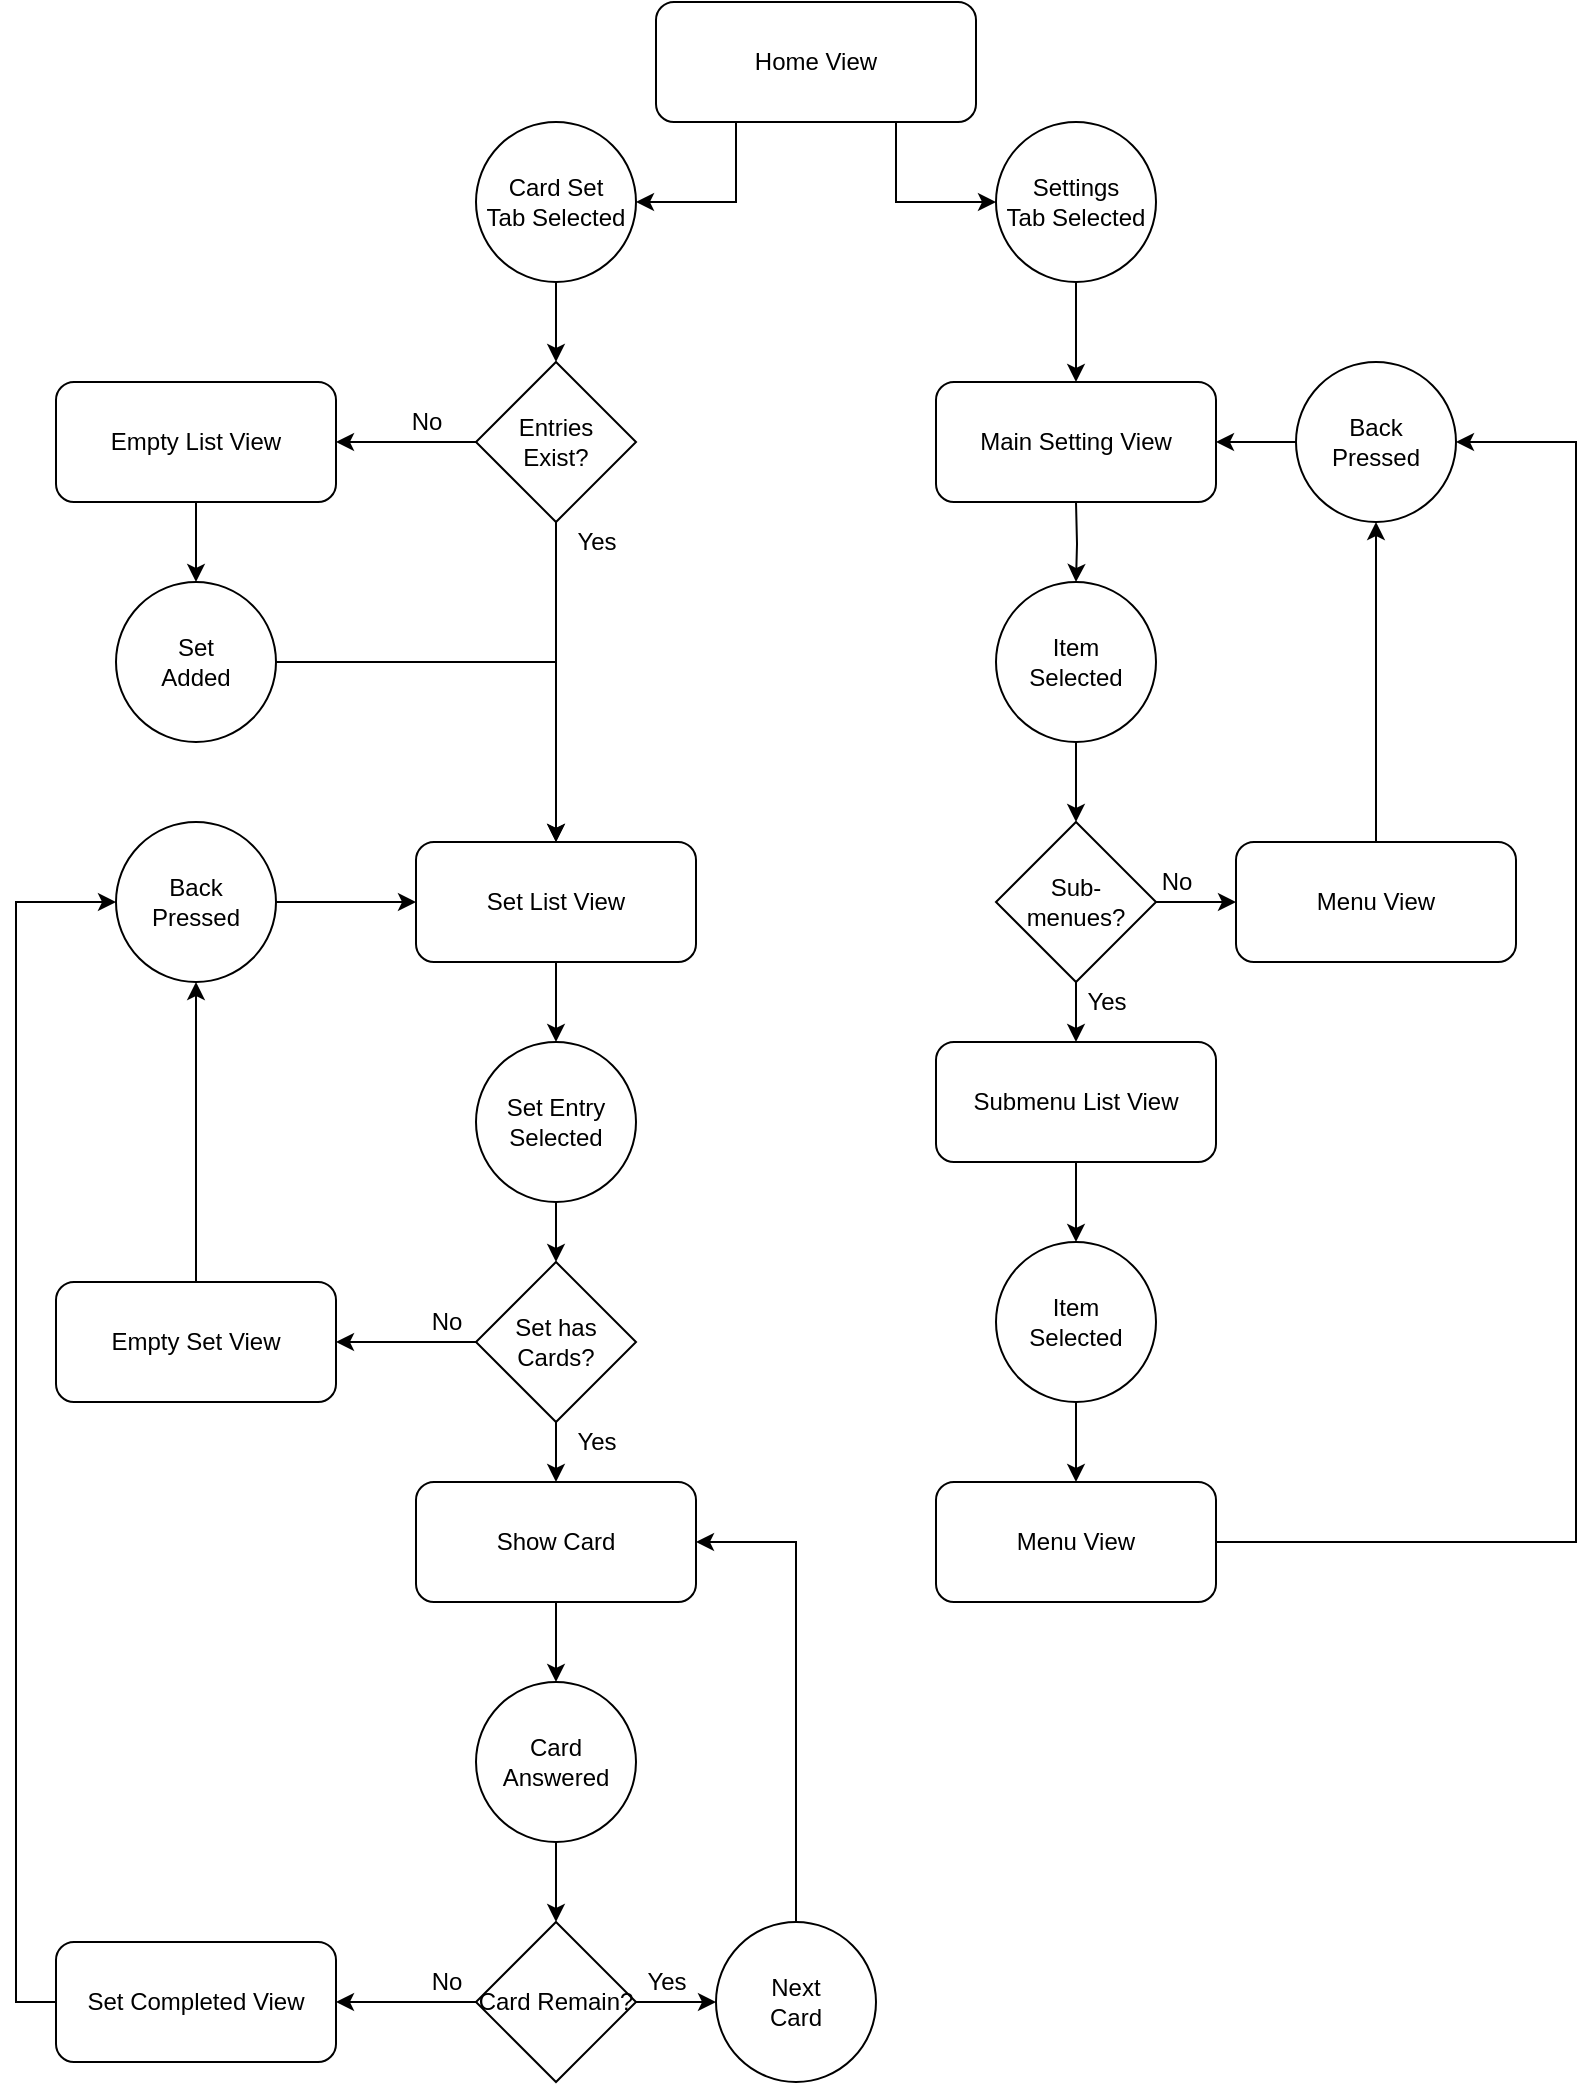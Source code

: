 <mxfile version="12.4.2" type="device" pages="1"><diagram id="5CMUmpBJb1rp1UkNdY-0" name="Page-1"><mxGraphModel dx="1106" dy="767" grid="1" gridSize="10" guides="1" tooltips="1" connect="1" arrows="1" fold="1" page="1" pageScale="1" pageWidth="827" pageHeight="1169" math="0" shadow="0"><root><mxCell id="0"/><mxCell id="1" parent="0"/><mxCell id="8MFa7uWNjwrP4qsMhcpm-52" style="edgeStyle=orthogonalEdgeStyle;rounded=0;orthogonalLoop=1;jettySize=auto;html=1;exitX=0.5;exitY=1;exitDx=0;exitDy=0;entryX=0.5;entryY=0;entryDx=0;entryDy=0;" edge="1" parent="1" source="8MFa7uWNjwrP4qsMhcpm-1" target="8MFa7uWNjwrP4qsMhcpm-42"><mxGeometry relative="1" as="geometry"/></mxCell><mxCell id="8MFa7uWNjwrP4qsMhcpm-1" value="Card&amp;nbsp;Set&lt;br&gt;Tab Selected" style="ellipse;whiteSpace=wrap;html=1;aspect=fixed;" vertex="1" parent="1"><mxGeometry x="250" y="70" width="80" height="80" as="geometry"/></mxCell><mxCell id="8MFa7uWNjwrP4qsMhcpm-12" style="edgeStyle=orthogonalEdgeStyle;rounded=0;orthogonalLoop=1;jettySize=auto;html=1;exitX=0.75;exitY=1;exitDx=0;exitDy=0;entryX=0;entryY=0.5;entryDx=0;entryDy=0;" edge="1" parent="1" source="8MFa7uWNjwrP4qsMhcpm-2" target="8MFa7uWNjwrP4qsMhcpm-3"><mxGeometry relative="1" as="geometry"/></mxCell><mxCell id="8MFa7uWNjwrP4qsMhcpm-13" style="edgeStyle=orthogonalEdgeStyle;rounded=0;orthogonalLoop=1;jettySize=auto;html=1;exitX=0.25;exitY=1;exitDx=0;exitDy=0;entryX=1;entryY=0.5;entryDx=0;entryDy=0;" edge="1" parent="1" source="8MFa7uWNjwrP4qsMhcpm-2" target="8MFa7uWNjwrP4qsMhcpm-1"><mxGeometry relative="1" as="geometry"/></mxCell><mxCell id="8MFa7uWNjwrP4qsMhcpm-2" value="Home View" style="rounded=1;whiteSpace=wrap;html=1;" vertex="1" parent="1"><mxGeometry x="340" y="10" width="160" height="60" as="geometry"/></mxCell><mxCell id="8MFa7uWNjwrP4qsMhcpm-8" style="edgeStyle=orthogonalEdgeStyle;rounded=0;orthogonalLoop=1;jettySize=auto;html=1;entryX=0.5;entryY=0;entryDx=0;entryDy=0;" edge="1" parent="1" source="8MFa7uWNjwrP4qsMhcpm-3"><mxGeometry relative="1" as="geometry"><mxPoint x="550" y="200" as="targetPoint"/></mxGeometry></mxCell><mxCell id="8MFa7uWNjwrP4qsMhcpm-3" value="Settings&lt;br&gt;Tab Selected" style="ellipse;whiteSpace=wrap;html=1;aspect=fixed;" vertex="1" parent="1"><mxGeometry x="510" y="70" width="80" height="80" as="geometry"/></mxCell><mxCell id="8MFa7uWNjwrP4qsMhcpm-63" style="edgeStyle=orthogonalEdgeStyle;rounded=0;orthogonalLoop=1;jettySize=auto;html=1;exitX=0.5;exitY=1;exitDx=0;exitDy=0;entryX=0.5;entryY=0;entryDx=0;entryDy=0;" edge="1" parent="1" target="8MFa7uWNjwrP4qsMhcpm-62"><mxGeometry relative="1" as="geometry"><mxPoint x="550" y="260" as="sourcePoint"/></mxGeometry></mxCell><mxCell id="8MFa7uWNjwrP4qsMhcpm-4" value="Main Setting View" style="rounded=1;whiteSpace=wrap;html=1;" vertex="1" parent="1"><mxGeometry x="480" y="200" width="140" height="60" as="geometry"/></mxCell><mxCell id="8MFa7uWNjwrP4qsMhcpm-16" style="edgeStyle=orthogonalEdgeStyle;rounded=0;orthogonalLoop=1;jettySize=auto;html=1;exitX=0.5;exitY=1;exitDx=0;exitDy=0;entryX=0.5;entryY=0;entryDx=0;entryDy=0;" edge="1" parent="1" source="8MFa7uWNjwrP4qsMhcpm-5" target="8MFa7uWNjwrP4qsMhcpm-15"><mxGeometry relative="1" as="geometry"/></mxCell><mxCell id="8MFa7uWNjwrP4qsMhcpm-5" value="Set List View" style="rounded=1;whiteSpace=wrap;html=1;" vertex="1" parent="1"><mxGeometry x="220" y="430" width="140" height="60" as="geometry"/></mxCell><mxCell id="8MFa7uWNjwrP4qsMhcpm-35" style="edgeStyle=orthogonalEdgeStyle;rounded=0;orthogonalLoop=1;jettySize=auto;html=1;exitX=0.5;exitY=1;exitDx=0;exitDy=0;entryX=0.5;entryY=0;entryDx=0;entryDy=0;" edge="1" parent="1" source="8MFa7uWNjwrP4qsMhcpm-15" target="8MFa7uWNjwrP4qsMhcpm-34"><mxGeometry relative="1" as="geometry"/></mxCell><mxCell id="8MFa7uWNjwrP4qsMhcpm-15" value="Set Entry&lt;br&gt;Selected" style="ellipse;whiteSpace=wrap;html=1;aspect=fixed;" vertex="1" parent="1"><mxGeometry x="250" y="530" width="80" height="80" as="geometry"/></mxCell><mxCell id="8MFa7uWNjwrP4qsMhcpm-77" style="edgeStyle=orthogonalEdgeStyle;rounded=0;orthogonalLoop=1;jettySize=auto;html=1;exitX=0.5;exitY=0;exitDx=0;exitDy=0;entryX=0.5;entryY=1;entryDx=0;entryDy=0;" edge="1" parent="1" source="8MFa7uWNjwrP4qsMhcpm-18" target="8MFa7uWNjwrP4qsMhcpm-75"><mxGeometry relative="1" as="geometry"/></mxCell><mxCell id="8MFa7uWNjwrP4qsMhcpm-18" value="Empty Set View" style="rounded=1;whiteSpace=wrap;html=1;" vertex="1" parent="1"><mxGeometry x="40" y="650" width="140" height="60" as="geometry"/></mxCell><mxCell id="8MFa7uWNjwrP4qsMhcpm-22" value="No" style="text;html=1;align=center;verticalAlign=middle;resizable=0;points=[];;autosize=1;" vertex="1" parent="1"><mxGeometry x="220" y="660" width="30" height="20" as="geometry"/></mxCell><mxCell id="8MFa7uWNjwrP4qsMhcpm-28" style="edgeStyle=orthogonalEdgeStyle;rounded=0;orthogonalLoop=1;jettySize=auto;html=1;exitX=0.5;exitY=1;exitDx=0;exitDy=0;entryX=0.5;entryY=0;entryDx=0;entryDy=0;" edge="1" parent="1" source="8MFa7uWNjwrP4qsMhcpm-25" target="8MFa7uWNjwrP4qsMhcpm-27"><mxGeometry relative="1" as="geometry"/></mxCell><mxCell id="8MFa7uWNjwrP4qsMhcpm-25" value="Show Card" style="rounded=1;whiteSpace=wrap;html=1;" vertex="1" parent="1"><mxGeometry x="220" y="750" width="140" height="60" as="geometry"/></mxCell><mxCell id="8MFa7uWNjwrP4qsMhcpm-33" style="edgeStyle=orthogonalEdgeStyle;rounded=0;orthogonalLoop=1;jettySize=auto;html=1;exitX=0.5;exitY=1;exitDx=0;exitDy=0;" edge="1" parent="1" source="8MFa7uWNjwrP4qsMhcpm-27" target="8MFa7uWNjwrP4qsMhcpm-32"><mxGeometry relative="1" as="geometry"/></mxCell><mxCell id="8MFa7uWNjwrP4qsMhcpm-27" value="Card Answered" style="ellipse;whiteSpace=wrap;html=1;aspect=fixed;" vertex="1" parent="1"><mxGeometry x="250" y="850" width="80" height="80" as="geometry"/></mxCell><mxCell id="8MFa7uWNjwrP4qsMhcpm-40" style="edgeStyle=orthogonalEdgeStyle;rounded=0;orthogonalLoop=1;jettySize=auto;html=1;exitX=0;exitY=0.5;exitDx=0;exitDy=0;entryX=1;entryY=0.5;entryDx=0;entryDy=0;" edge="1" parent="1" source="8MFa7uWNjwrP4qsMhcpm-32" target="8MFa7uWNjwrP4qsMhcpm-39"><mxGeometry relative="1" as="geometry"/></mxCell><mxCell id="8MFa7uWNjwrP4qsMhcpm-48" style="edgeStyle=orthogonalEdgeStyle;rounded=0;orthogonalLoop=1;jettySize=auto;html=1;exitX=1;exitY=0.5;exitDx=0;exitDy=0;entryX=0;entryY=0.5;entryDx=0;entryDy=0;" edge="1" parent="1" source="8MFa7uWNjwrP4qsMhcpm-32" target="8MFa7uWNjwrP4qsMhcpm-47"><mxGeometry relative="1" as="geometry"/></mxCell><mxCell id="8MFa7uWNjwrP4qsMhcpm-32" value="Card Remain?" style="rhombus;whiteSpace=wrap;html=1;" vertex="1" parent="1"><mxGeometry x="250" y="970" width="80" height="80" as="geometry"/></mxCell><mxCell id="8MFa7uWNjwrP4qsMhcpm-36" style="edgeStyle=orthogonalEdgeStyle;rounded=0;orthogonalLoop=1;jettySize=auto;html=1;exitX=0.5;exitY=1;exitDx=0;exitDy=0;entryX=0.5;entryY=0;entryDx=0;entryDy=0;" edge="1" parent="1" source="8MFa7uWNjwrP4qsMhcpm-34" target="8MFa7uWNjwrP4qsMhcpm-25"><mxGeometry relative="1" as="geometry"/></mxCell><mxCell id="8MFa7uWNjwrP4qsMhcpm-37" style="edgeStyle=orthogonalEdgeStyle;rounded=0;orthogonalLoop=1;jettySize=auto;html=1;exitX=0;exitY=0.5;exitDx=0;exitDy=0;entryX=1;entryY=0.5;entryDx=0;entryDy=0;" edge="1" parent="1" source="8MFa7uWNjwrP4qsMhcpm-34" target="8MFa7uWNjwrP4qsMhcpm-18"><mxGeometry relative="1" as="geometry"/></mxCell><mxCell id="8MFa7uWNjwrP4qsMhcpm-34" value="Set has&lt;br&gt;Cards?" style="rhombus;whiteSpace=wrap;html=1;" vertex="1" parent="1"><mxGeometry x="250" y="640" width="80" height="80" as="geometry"/></mxCell><mxCell id="8MFa7uWNjwrP4qsMhcpm-38" value="Yes" style="text;html=1;align=center;verticalAlign=middle;resizable=0;points=[];;autosize=1;" vertex="1" parent="1"><mxGeometry x="290" y="720" width="40" height="20" as="geometry"/></mxCell><mxCell id="8MFa7uWNjwrP4qsMhcpm-78" style="edgeStyle=orthogonalEdgeStyle;rounded=0;orthogonalLoop=1;jettySize=auto;html=1;exitX=0;exitY=0.5;exitDx=0;exitDy=0;entryX=0;entryY=0.5;entryDx=0;entryDy=0;" edge="1" parent="1" source="8MFa7uWNjwrP4qsMhcpm-39" target="8MFa7uWNjwrP4qsMhcpm-75"><mxGeometry relative="1" as="geometry"/></mxCell><mxCell id="8MFa7uWNjwrP4qsMhcpm-39" value="Set Completed View" style="rounded=1;whiteSpace=wrap;html=1;" vertex="1" parent="1"><mxGeometry x="40" y="980" width="140" height="60" as="geometry"/></mxCell><mxCell id="8MFa7uWNjwrP4qsMhcpm-43" style="edgeStyle=orthogonalEdgeStyle;rounded=0;orthogonalLoop=1;jettySize=auto;html=1;exitX=0.5;exitY=1;exitDx=0;exitDy=0;entryX=0.5;entryY=0;entryDx=0;entryDy=0;" edge="1" parent="1" source="8MFa7uWNjwrP4qsMhcpm-42" target="8MFa7uWNjwrP4qsMhcpm-5"><mxGeometry relative="1" as="geometry"/></mxCell><mxCell id="8MFa7uWNjwrP4qsMhcpm-54" style="edgeStyle=orthogonalEdgeStyle;rounded=0;orthogonalLoop=1;jettySize=auto;html=1;exitX=0;exitY=0.5;exitDx=0;exitDy=0;entryX=1;entryY=0.5;entryDx=0;entryDy=0;" edge="1" parent="1" source="8MFa7uWNjwrP4qsMhcpm-42" target="8MFa7uWNjwrP4qsMhcpm-53"><mxGeometry relative="1" as="geometry"/></mxCell><mxCell id="8MFa7uWNjwrP4qsMhcpm-42" value="Entries&lt;br&gt;Exist?" style="rhombus;whiteSpace=wrap;html=1;" vertex="1" parent="1"><mxGeometry x="250" y="190" width="80" height="80" as="geometry"/></mxCell><mxCell id="8MFa7uWNjwrP4qsMhcpm-44" value="Yes" style="text;html=1;align=center;verticalAlign=middle;resizable=0;points=[];;autosize=1;" vertex="1" parent="1"><mxGeometry x="290" y="270" width="40" height="20" as="geometry"/></mxCell><mxCell id="8MFa7uWNjwrP4qsMhcpm-45" value="Yes" style="text;html=1;align=center;verticalAlign=middle;resizable=0;points=[];;autosize=1;" vertex="1" parent="1"><mxGeometry x="325" y="990" width="40" height="20" as="geometry"/></mxCell><mxCell id="8MFa7uWNjwrP4qsMhcpm-50" style="edgeStyle=orthogonalEdgeStyle;rounded=0;orthogonalLoop=1;jettySize=auto;html=1;exitX=0.5;exitY=0;exitDx=0;exitDy=0;entryX=1;entryY=0.5;entryDx=0;entryDy=0;" edge="1" parent="1" source="8MFa7uWNjwrP4qsMhcpm-47" target="8MFa7uWNjwrP4qsMhcpm-25"><mxGeometry relative="1" as="geometry"/></mxCell><mxCell id="8MFa7uWNjwrP4qsMhcpm-47" value="Next &lt;br&gt;Card" style="ellipse;whiteSpace=wrap;html=1;aspect=fixed;" vertex="1" parent="1"><mxGeometry x="370" y="970" width="80" height="80" as="geometry"/></mxCell><mxCell id="8MFa7uWNjwrP4qsMhcpm-51" value="No" style="text;html=1;align=center;verticalAlign=middle;resizable=0;points=[];;autosize=1;" vertex="1" parent="1"><mxGeometry x="220" y="990" width="30" height="20" as="geometry"/></mxCell><mxCell id="8MFa7uWNjwrP4qsMhcpm-95" style="edgeStyle=orthogonalEdgeStyle;rounded=0;orthogonalLoop=1;jettySize=auto;html=1;exitX=0.5;exitY=1;exitDx=0;exitDy=0;entryX=0.5;entryY=0;entryDx=0;entryDy=0;" edge="1" parent="1" source="8MFa7uWNjwrP4qsMhcpm-53" target="8MFa7uWNjwrP4qsMhcpm-94"><mxGeometry relative="1" as="geometry"/></mxCell><mxCell id="8MFa7uWNjwrP4qsMhcpm-53" value="Empty List View" style="rounded=1;whiteSpace=wrap;html=1;" vertex="1" parent="1"><mxGeometry x="40" y="200" width="140" height="60" as="geometry"/></mxCell><mxCell id="8MFa7uWNjwrP4qsMhcpm-55" value="No" style="text;html=1;align=center;verticalAlign=middle;resizable=0;points=[];;autosize=1;" vertex="1" parent="1"><mxGeometry x="210" y="210" width="30" height="20" as="geometry"/></mxCell><mxCell id="8MFa7uWNjwrP4qsMhcpm-69" style="edgeStyle=orthogonalEdgeStyle;rounded=0;orthogonalLoop=1;jettySize=auto;html=1;exitX=0.5;exitY=1;exitDx=0;exitDy=0;entryX=0.5;entryY=0;entryDx=0;entryDy=0;" edge="1" parent="1" source="8MFa7uWNjwrP4qsMhcpm-62" target="8MFa7uWNjwrP4qsMhcpm-68"><mxGeometry relative="1" as="geometry"/></mxCell><mxCell id="8MFa7uWNjwrP4qsMhcpm-62" value="Item&lt;br&gt;Selected" style="ellipse;whiteSpace=wrap;html=1;aspect=fixed;" vertex="1" parent="1"><mxGeometry x="510" y="300" width="80" height="80" as="geometry"/></mxCell><mxCell id="8MFa7uWNjwrP4qsMhcpm-84" style="edgeStyle=orthogonalEdgeStyle;rounded=0;orthogonalLoop=1;jettySize=auto;html=1;exitX=0.5;exitY=1;exitDx=0;exitDy=0;entryX=0.5;entryY=0;entryDx=0;entryDy=0;" edge="1" parent="1" source="8MFa7uWNjwrP4qsMhcpm-68" target="8MFa7uWNjwrP4qsMhcpm-83"><mxGeometry relative="1" as="geometry"/></mxCell><mxCell id="8MFa7uWNjwrP4qsMhcpm-87" style="edgeStyle=orthogonalEdgeStyle;rounded=0;orthogonalLoop=1;jettySize=auto;html=1;exitX=1;exitY=0.5;exitDx=0;exitDy=0;entryX=0;entryY=0.5;entryDx=0;entryDy=0;" edge="1" parent="1" source="8MFa7uWNjwrP4qsMhcpm-68" target="8MFa7uWNjwrP4qsMhcpm-70"><mxGeometry relative="1" as="geometry"/></mxCell><mxCell id="8MFa7uWNjwrP4qsMhcpm-68" value="Sub-&lt;br&gt;menues?" style="rhombus;whiteSpace=wrap;html=1;" vertex="1" parent="1"><mxGeometry x="510" y="420" width="80" height="80" as="geometry"/></mxCell><mxCell id="8MFa7uWNjwrP4qsMhcpm-81" style="edgeStyle=orthogonalEdgeStyle;rounded=0;orthogonalLoop=1;jettySize=auto;html=1;exitX=0.5;exitY=0;exitDx=0;exitDy=0;entryX=0.5;entryY=1;entryDx=0;entryDy=0;" edge="1" parent="1" source="8MFa7uWNjwrP4qsMhcpm-70" target="8MFa7uWNjwrP4qsMhcpm-79"><mxGeometry relative="1" as="geometry"/></mxCell><mxCell id="8MFa7uWNjwrP4qsMhcpm-70" value="Menu View" style="rounded=1;whiteSpace=wrap;html=1;" vertex="1" parent="1"><mxGeometry x="630" y="430" width="140" height="60" as="geometry"/></mxCell><mxCell id="8MFa7uWNjwrP4qsMhcpm-76" style="edgeStyle=orthogonalEdgeStyle;rounded=0;orthogonalLoop=1;jettySize=auto;html=1;exitX=1;exitY=0.5;exitDx=0;exitDy=0;entryX=0;entryY=0.5;entryDx=0;entryDy=0;" edge="1" parent="1" source="8MFa7uWNjwrP4qsMhcpm-75" target="8MFa7uWNjwrP4qsMhcpm-5"><mxGeometry relative="1" as="geometry"/></mxCell><mxCell id="8MFa7uWNjwrP4qsMhcpm-75" value="Back&lt;br&gt;Pressed" style="ellipse;whiteSpace=wrap;html=1;aspect=fixed;" vertex="1" parent="1"><mxGeometry x="70" y="420" width="80" height="80" as="geometry"/></mxCell><mxCell id="8MFa7uWNjwrP4qsMhcpm-88" style="edgeStyle=orthogonalEdgeStyle;rounded=0;orthogonalLoop=1;jettySize=auto;html=1;exitX=0;exitY=0.5;exitDx=0;exitDy=0;entryX=1;entryY=0.5;entryDx=0;entryDy=0;" edge="1" parent="1" source="8MFa7uWNjwrP4qsMhcpm-79" target="8MFa7uWNjwrP4qsMhcpm-4"><mxGeometry relative="1" as="geometry"/></mxCell><mxCell id="8MFa7uWNjwrP4qsMhcpm-79" value="Back&lt;br&gt;Pressed" style="ellipse;whiteSpace=wrap;html=1;aspect=fixed;" vertex="1" parent="1"><mxGeometry x="660" y="190" width="80" height="80" as="geometry"/></mxCell><mxCell id="8MFa7uWNjwrP4qsMhcpm-82" value="No" style="text;html=1;align=center;verticalAlign=middle;resizable=0;points=[];;autosize=1;" vertex="1" parent="1"><mxGeometry x="585" y="440" width="30" height="20" as="geometry"/></mxCell><mxCell id="8MFa7uWNjwrP4qsMhcpm-90" style="edgeStyle=orthogonalEdgeStyle;rounded=0;orthogonalLoop=1;jettySize=auto;html=1;exitX=0.5;exitY=1;exitDx=0;exitDy=0;entryX=0.5;entryY=0;entryDx=0;entryDy=0;" edge="1" parent="1" source="8MFa7uWNjwrP4qsMhcpm-83" target="8MFa7uWNjwrP4qsMhcpm-89"><mxGeometry relative="1" as="geometry"/></mxCell><mxCell id="8MFa7uWNjwrP4qsMhcpm-83" value="Submenu List View" style="rounded=1;whiteSpace=wrap;html=1;" vertex="1" parent="1"><mxGeometry x="480" y="530" width="140" height="60" as="geometry"/></mxCell><mxCell id="8MFa7uWNjwrP4qsMhcpm-85" value="Yes" style="text;html=1;align=center;verticalAlign=middle;resizable=0;points=[];;autosize=1;" vertex="1" parent="1"><mxGeometry x="545" y="500" width="40" height="20" as="geometry"/></mxCell><mxCell id="8MFa7uWNjwrP4qsMhcpm-92" style="edgeStyle=orthogonalEdgeStyle;rounded=0;orthogonalLoop=1;jettySize=auto;html=1;exitX=0.5;exitY=1;exitDx=0;exitDy=0;entryX=0.5;entryY=0;entryDx=0;entryDy=0;" edge="1" parent="1" source="8MFa7uWNjwrP4qsMhcpm-89" target="8MFa7uWNjwrP4qsMhcpm-91"><mxGeometry relative="1" as="geometry"/></mxCell><mxCell id="8MFa7uWNjwrP4qsMhcpm-89" value="Item&lt;br&gt;Selected" style="ellipse;whiteSpace=wrap;html=1;aspect=fixed;" vertex="1" parent="1"><mxGeometry x="510" y="630" width="80" height="80" as="geometry"/></mxCell><mxCell id="8MFa7uWNjwrP4qsMhcpm-93" style="edgeStyle=orthogonalEdgeStyle;rounded=0;orthogonalLoop=1;jettySize=auto;html=1;exitX=1;exitY=0.5;exitDx=0;exitDy=0;entryX=1;entryY=0.5;entryDx=0;entryDy=0;" edge="1" parent="1" source="8MFa7uWNjwrP4qsMhcpm-91" target="8MFa7uWNjwrP4qsMhcpm-79"><mxGeometry relative="1" as="geometry"><Array as="points"><mxPoint x="800" y="780"/><mxPoint x="800" y="230"/></Array></mxGeometry></mxCell><mxCell id="8MFa7uWNjwrP4qsMhcpm-91" value="Menu View" style="rounded=1;whiteSpace=wrap;html=1;" vertex="1" parent="1"><mxGeometry x="480" y="750" width="140" height="60" as="geometry"/></mxCell><mxCell id="8MFa7uWNjwrP4qsMhcpm-96" style="edgeStyle=orthogonalEdgeStyle;rounded=0;orthogonalLoop=1;jettySize=auto;html=1;exitX=1;exitY=0.5;exitDx=0;exitDy=0;entryX=0.5;entryY=0;entryDx=0;entryDy=0;" edge="1" parent="1" source="8MFa7uWNjwrP4qsMhcpm-94" target="8MFa7uWNjwrP4qsMhcpm-5"><mxGeometry relative="1" as="geometry"/></mxCell><mxCell id="8MFa7uWNjwrP4qsMhcpm-94" value="Set&lt;br&gt;Added" style="ellipse;whiteSpace=wrap;html=1;aspect=fixed;" vertex="1" parent="1"><mxGeometry x="70" y="300" width="80" height="80" as="geometry"/></mxCell></root></mxGraphModel></diagram></mxfile>